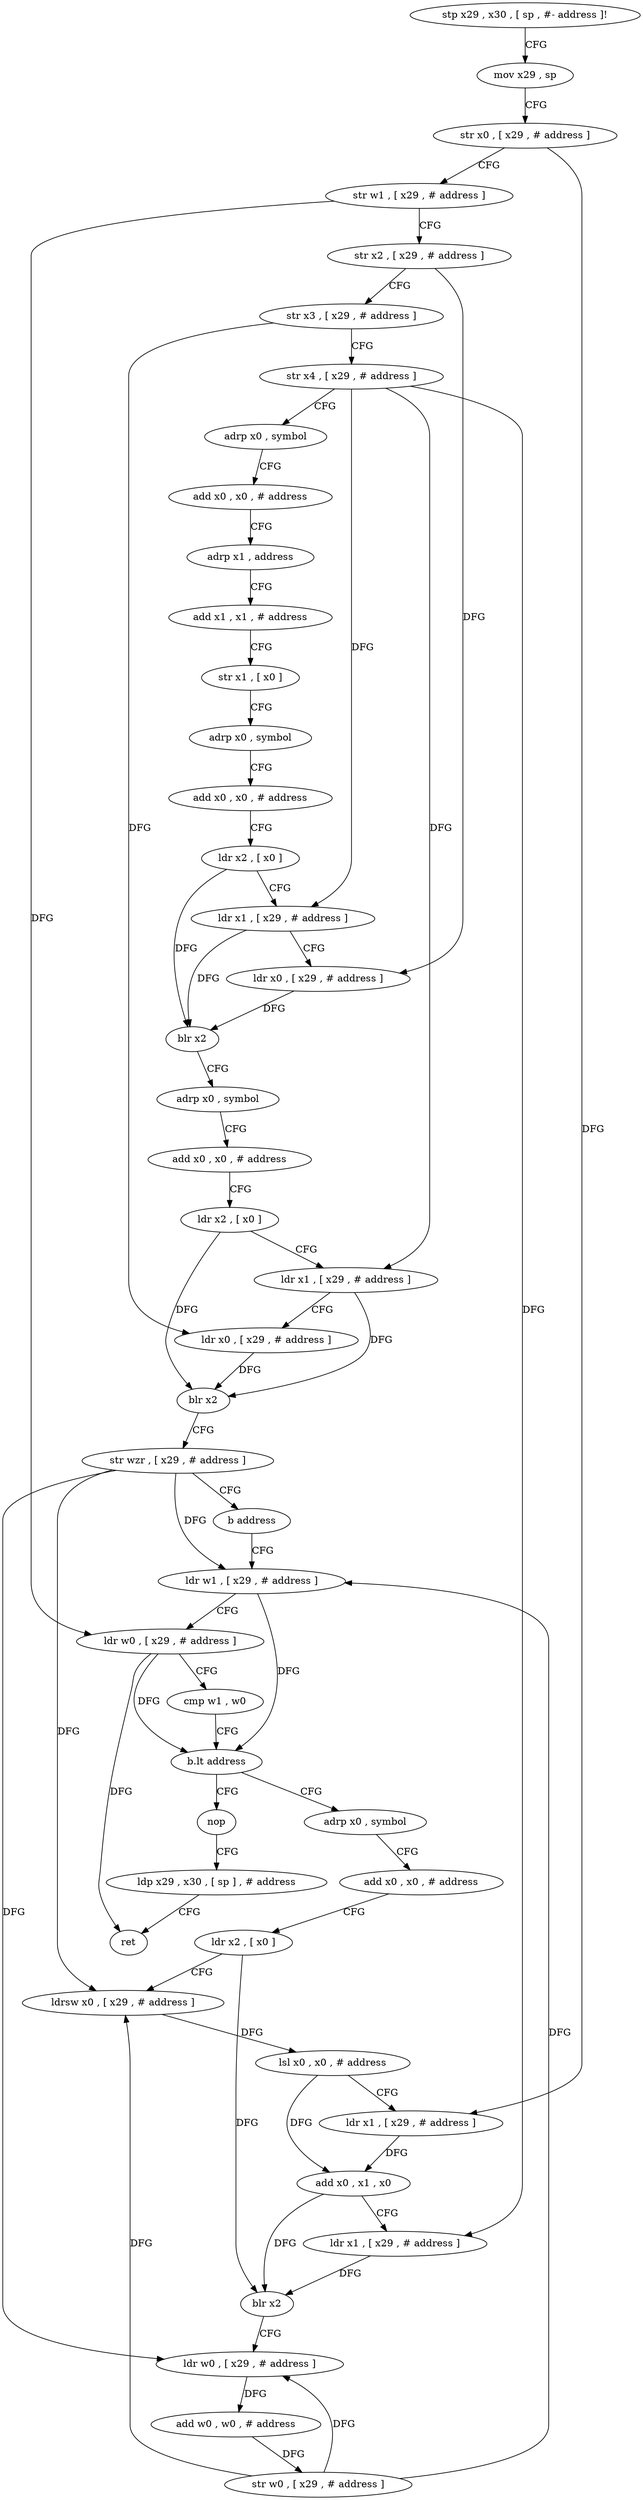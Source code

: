 digraph "func" {
"4230524" [label = "stp x29 , x30 , [ sp , #- address ]!" ]
"4230528" [label = "mov x29 , sp" ]
"4230532" [label = "str x0 , [ x29 , # address ]" ]
"4230536" [label = "str w1 , [ x29 , # address ]" ]
"4230540" [label = "str x2 , [ x29 , # address ]" ]
"4230544" [label = "str x3 , [ x29 , # address ]" ]
"4230548" [label = "str x4 , [ x29 , # address ]" ]
"4230552" [label = "adrp x0 , symbol" ]
"4230556" [label = "add x0 , x0 , # address" ]
"4230560" [label = "adrp x1 , address" ]
"4230564" [label = "add x1 , x1 , # address" ]
"4230568" [label = "str x1 , [ x0 ]" ]
"4230572" [label = "adrp x0 , symbol" ]
"4230576" [label = "add x0 , x0 , # address" ]
"4230580" [label = "ldr x2 , [ x0 ]" ]
"4230584" [label = "ldr x1 , [ x29 , # address ]" ]
"4230588" [label = "ldr x0 , [ x29 , # address ]" ]
"4230592" [label = "blr x2" ]
"4230596" [label = "adrp x0 , symbol" ]
"4230600" [label = "add x0 , x0 , # address" ]
"4230604" [label = "ldr x2 , [ x0 ]" ]
"4230608" [label = "ldr x1 , [ x29 , # address ]" ]
"4230612" [label = "ldr x0 , [ x29 , # address ]" ]
"4230616" [label = "blr x2" ]
"4230620" [label = "str wzr , [ x29 , # address ]" ]
"4230624" [label = "b address" ]
"4230676" [label = "ldr w1 , [ x29 , # address ]" ]
"4230680" [label = "ldr w0 , [ x29 , # address ]" ]
"4230684" [label = "cmp w1 , w0" ]
"4230688" [label = "b.lt address" ]
"4230628" [label = "adrp x0 , symbol" ]
"4230692" [label = "nop" ]
"4230632" [label = "add x0 , x0 , # address" ]
"4230636" [label = "ldr x2 , [ x0 ]" ]
"4230640" [label = "ldrsw x0 , [ x29 , # address ]" ]
"4230644" [label = "lsl x0 , x0 , # address" ]
"4230648" [label = "ldr x1 , [ x29 , # address ]" ]
"4230652" [label = "add x0 , x1 , x0" ]
"4230656" [label = "ldr x1 , [ x29 , # address ]" ]
"4230660" [label = "blr x2" ]
"4230664" [label = "ldr w0 , [ x29 , # address ]" ]
"4230668" [label = "add w0 , w0 , # address" ]
"4230672" [label = "str w0 , [ x29 , # address ]" ]
"4230696" [label = "ldp x29 , x30 , [ sp ] , # address" ]
"4230700" [label = "ret" ]
"4230524" -> "4230528" [ label = "CFG" ]
"4230528" -> "4230532" [ label = "CFG" ]
"4230532" -> "4230536" [ label = "CFG" ]
"4230532" -> "4230648" [ label = "DFG" ]
"4230536" -> "4230540" [ label = "CFG" ]
"4230536" -> "4230680" [ label = "DFG" ]
"4230540" -> "4230544" [ label = "CFG" ]
"4230540" -> "4230588" [ label = "DFG" ]
"4230544" -> "4230548" [ label = "CFG" ]
"4230544" -> "4230612" [ label = "DFG" ]
"4230548" -> "4230552" [ label = "CFG" ]
"4230548" -> "4230584" [ label = "DFG" ]
"4230548" -> "4230608" [ label = "DFG" ]
"4230548" -> "4230656" [ label = "DFG" ]
"4230552" -> "4230556" [ label = "CFG" ]
"4230556" -> "4230560" [ label = "CFG" ]
"4230560" -> "4230564" [ label = "CFG" ]
"4230564" -> "4230568" [ label = "CFG" ]
"4230568" -> "4230572" [ label = "CFG" ]
"4230572" -> "4230576" [ label = "CFG" ]
"4230576" -> "4230580" [ label = "CFG" ]
"4230580" -> "4230584" [ label = "CFG" ]
"4230580" -> "4230592" [ label = "DFG" ]
"4230584" -> "4230588" [ label = "CFG" ]
"4230584" -> "4230592" [ label = "DFG" ]
"4230588" -> "4230592" [ label = "DFG" ]
"4230592" -> "4230596" [ label = "CFG" ]
"4230596" -> "4230600" [ label = "CFG" ]
"4230600" -> "4230604" [ label = "CFG" ]
"4230604" -> "4230608" [ label = "CFG" ]
"4230604" -> "4230616" [ label = "DFG" ]
"4230608" -> "4230612" [ label = "CFG" ]
"4230608" -> "4230616" [ label = "DFG" ]
"4230612" -> "4230616" [ label = "DFG" ]
"4230616" -> "4230620" [ label = "CFG" ]
"4230620" -> "4230624" [ label = "CFG" ]
"4230620" -> "4230676" [ label = "DFG" ]
"4230620" -> "4230640" [ label = "DFG" ]
"4230620" -> "4230664" [ label = "DFG" ]
"4230624" -> "4230676" [ label = "CFG" ]
"4230676" -> "4230680" [ label = "CFG" ]
"4230676" -> "4230688" [ label = "DFG" ]
"4230680" -> "4230684" [ label = "CFG" ]
"4230680" -> "4230688" [ label = "DFG" ]
"4230680" -> "4230700" [ label = "DFG" ]
"4230684" -> "4230688" [ label = "CFG" ]
"4230688" -> "4230628" [ label = "CFG" ]
"4230688" -> "4230692" [ label = "CFG" ]
"4230628" -> "4230632" [ label = "CFG" ]
"4230692" -> "4230696" [ label = "CFG" ]
"4230632" -> "4230636" [ label = "CFG" ]
"4230636" -> "4230640" [ label = "CFG" ]
"4230636" -> "4230660" [ label = "DFG" ]
"4230640" -> "4230644" [ label = "DFG" ]
"4230644" -> "4230648" [ label = "CFG" ]
"4230644" -> "4230652" [ label = "DFG" ]
"4230648" -> "4230652" [ label = "DFG" ]
"4230652" -> "4230656" [ label = "CFG" ]
"4230652" -> "4230660" [ label = "DFG" ]
"4230656" -> "4230660" [ label = "DFG" ]
"4230660" -> "4230664" [ label = "CFG" ]
"4230664" -> "4230668" [ label = "DFG" ]
"4230668" -> "4230672" [ label = "DFG" ]
"4230672" -> "4230676" [ label = "DFG" ]
"4230672" -> "4230640" [ label = "DFG" ]
"4230672" -> "4230664" [ label = "DFG" ]
"4230696" -> "4230700" [ label = "CFG" ]
}
